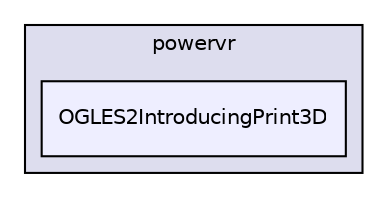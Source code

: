 digraph "PVR/SDK_3.4/Examples/Beginner/06_IntroducingPrint3D/OGLES2/Build/Android/src/com/powervr/OGLES2IntroducingPrint3D" {
  compound=true
  node [ fontsize="10", fontname="Helvetica"];
  edge [ labelfontsize="10", labelfontname="Helvetica"];
  subgraph clusterdir_70352c619a5ad04e26ac17aaeea8e2d8 {
    graph [ bgcolor="#ddddee", pencolor="black", label="powervr" fontname="Helvetica", fontsize="10", URL="dir_70352c619a5ad04e26ac17aaeea8e2d8.html"]
  dir_5d6b9a5baf458f253bc19674d87f5bc4 [shape=box, label="OGLES2IntroducingPrint3D", style="filled", fillcolor="#eeeeff", pencolor="black", URL="dir_5d6b9a5baf458f253bc19674d87f5bc4.html"];
  }
}
